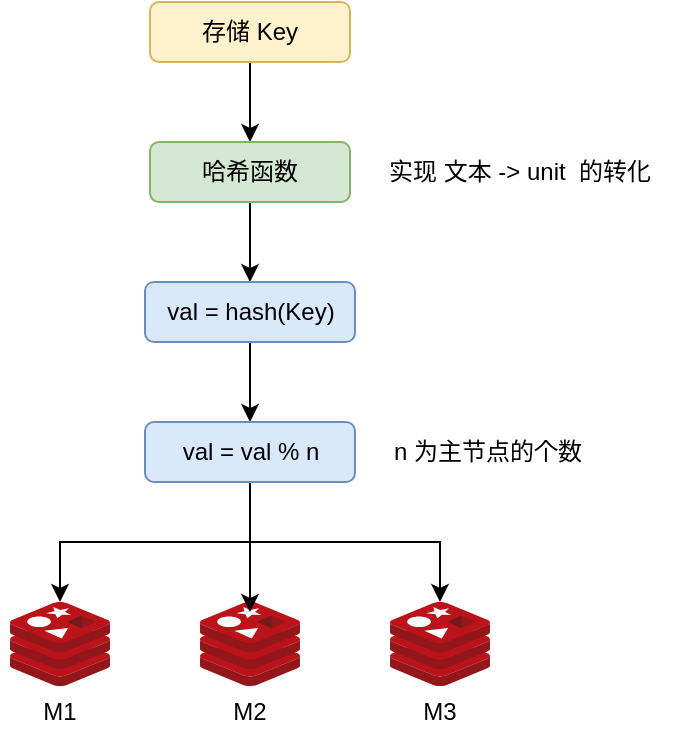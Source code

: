 <mxfile version="15.4.0" type="device"><diagram id="_YGiHJnReyRRftzA5l-X" name="第 1 页"><mxGraphModel dx="1086" dy="846" grid="1" gridSize="10" guides="1" tooltips="1" connect="1" arrows="1" fold="1" page="1" pageScale="1" pageWidth="827" pageHeight="1169" math="0" shadow="0"><root><mxCell id="0"/><mxCell id="1" parent="0"/><mxCell id="JlgT--RxwagkfTE4aFfO-4" style="edgeStyle=orthogonalEdgeStyle;rounded=0;orthogonalLoop=1;jettySize=auto;html=1;exitX=0.5;exitY=1;exitDx=0;exitDy=0;entryX=0.5;entryY=0;entryDx=0;entryDy=0;" edge="1" parent="1" source="JlgT--RxwagkfTE4aFfO-1" target="JlgT--RxwagkfTE4aFfO-3"><mxGeometry relative="1" as="geometry"/></mxCell><mxCell id="JlgT--RxwagkfTE4aFfO-1" value="存储 Key" style="rounded=1;whiteSpace=wrap;html=1;fillColor=#fff2cc;strokeColor=#d6b656;" vertex="1" parent="1"><mxGeometry x="110" y="80" width="100" height="30" as="geometry"/></mxCell><mxCell id="JlgT--RxwagkfTE4aFfO-7" style="edgeStyle=orthogonalEdgeStyle;rounded=0;orthogonalLoop=1;jettySize=auto;html=1;exitX=0.5;exitY=1;exitDx=0;exitDy=0;" edge="1" parent="1" source="JlgT--RxwagkfTE4aFfO-3" target="JlgT--RxwagkfTE4aFfO-6"><mxGeometry relative="1" as="geometry"/></mxCell><mxCell id="JlgT--RxwagkfTE4aFfO-3" value="哈希函数" style="rounded=1;whiteSpace=wrap;html=1;fillColor=#d5e8d4;strokeColor=#82b366;" vertex="1" parent="1"><mxGeometry x="110" y="150" width="100" height="30" as="geometry"/></mxCell><mxCell id="JlgT--RxwagkfTE4aFfO-5" value="实现 文本 -&amp;gt; unit&amp;nbsp; 的转化" style="text;html=1;strokeColor=none;fillColor=none;align=center;verticalAlign=middle;whiteSpace=wrap;rounded=0;" vertex="1" parent="1"><mxGeometry x="220" y="150" width="150" height="30" as="geometry"/></mxCell><mxCell id="JlgT--RxwagkfTE4aFfO-14" style="edgeStyle=orthogonalEdgeStyle;rounded=0;orthogonalLoop=1;jettySize=auto;html=1;exitX=0.5;exitY=1;exitDx=0;exitDy=0;entryX=0.5;entryY=0;entryDx=0;entryDy=0;" edge="1" parent="1" source="JlgT--RxwagkfTE4aFfO-6" target="JlgT--RxwagkfTE4aFfO-12"><mxGeometry relative="1" as="geometry"/></mxCell><mxCell id="JlgT--RxwagkfTE4aFfO-6" value="val = hash(Key)" style="rounded=1;whiteSpace=wrap;html=1;fillColor=#dae8fc;strokeColor=#6c8ebf;" vertex="1" parent="1"><mxGeometry x="107.5" y="220" width="105" height="30" as="geometry"/></mxCell><mxCell id="JlgT--RxwagkfTE4aFfO-8" value="" style="sketch=0;aspect=fixed;html=1;points=[];align=center;image;fontSize=12;image=img/lib/mscae/Cache_Redis_Product.svg;fillColor=default;" vertex="1" parent="1"><mxGeometry x="40" y="380" width="50" height="42" as="geometry"/></mxCell><mxCell id="JlgT--RxwagkfTE4aFfO-9" value="" style="sketch=0;aspect=fixed;html=1;points=[];align=center;image;fontSize=12;image=img/lib/mscae/Cache_Redis_Product.svg;fillColor=default;" vertex="1" parent="1"><mxGeometry x="135" y="380" width="50" height="42" as="geometry"/></mxCell><mxCell id="JlgT--RxwagkfTE4aFfO-10" value="" style="sketch=0;aspect=fixed;html=1;points=[];align=center;image;fontSize=12;image=img/lib/mscae/Cache_Redis_Product.svg;fillColor=default;" vertex="1" parent="1"><mxGeometry x="230" y="380" width="50" height="42" as="geometry"/></mxCell><mxCell id="JlgT--RxwagkfTE4aFfO-16" style="edgeStyle=orthogonalEdgeStyle;rounded=0;orthogonalLoop=1;jettySize=auto;html=1;exitX=0.5;exitY=1;exitDx=0;exitDy=0;" edge="1" parent="1" source="JlgT--RxwagkfTE4aFfO-12" target="JlgT--RxwagkfTE4aFfO-8"><mxGeometry relative="1" as="geometry"/></mxCell><mxCell id="JlgT--RxwagkfTE4aFfO-17" style="edgeStyle=orthogonalEdgeStyle;rounded=0;orthogonalLoop=1;jettySize=auto;html=1;exitX=0.5;exitY=1;exitDx=0;exitDy=0;entryX=0.5;entryY=0.119;entryDx=0;entryDy=0;entryPerimeter=0;" edge="1" parent="1" source="JlgT--RxwagkfTE4aFfO-12" target="JlgT--RxwagkfTE4aFfO-9"><mxGeometry relative="1" as="geometry"/></mxCell><mxCell id="JlgT--RxwagkfTE4aFfO-18" style="edgeStyle=orthogonalEdgeStyle;rounded=0;orthogonalLoop=1;jettySize=auto;html=1;exitX=0.5;exitY=1;exitDx=0;exitDy=0;" edge="1" parent="1" source="JlgT--RxwagkfTE4aFfO-12" target="JlgT--RxwagkfTE4aFfO-10"><mxGeometry relative="1" as="geometry"/></mxCell><mxCell id="JlgT--RxwagkfTE4aFfO-12" value="val =&amp;nbsp;val %&amp;nbsp;n" style="rounded=1;whiteSpace=wrap;html=1;fillColor=#dae8fc;strokeColor=#6c8ebf;" vertex="1" parent="1"><mxGeometry x="107.5" y="290" width="105" height="30" as="geometry"/></mxCell><mxCell id="JlgT--RxwagkfTE4aFfO-15" value="n&amp;nbsp;为主节点的个数" style="text;html=1;strokeColor=none;fillColor=none;align=left;verticalAlign=middle;whiteSpace=wrap;rounded=0;" vertex="1" parent="1"><mxGeometry x="230" y="290" width="150" height="30" as="geometry"/></mxCell><mxCell id="JlgT--RxwagkfTE4aFfO-19" value="M1" style="text;html=1;strokeColor=none;fillColor=none;align=center;verticalAlign=middle;whiteSpace=wrap;rounded=0;" vertex="1" parent="1"><mxGeometry x="35" y="420" width="60" height="30" as="geometry"/></mxCell><mxCell id="JlgT--RxwagkfTE4aFfO-20" value="M2" style="text;html=1;strokeColor=none;fillColor=none;align=center;verticalAlign=middle;whiteSpace=wrap;rounded=0;" vertex="1" parent="1"><mxGeometry x="130" y="420" width="60" height="30" as="geometry"/></mxCell><mxCell id="JlgT--RxwagkfTE4aFfO-22" value="M3" style="text;html=1;strokeColor=none;fillColor=none;align=center;verticalAlign=middle;whiteSpace=wrap;rounded=0;" vertex="1" parent="1"><mxGeometry x="225" y="420" width="60" height="30" as="geometry"/></mxCell></root></mxGraphModel></diagram></mxfile>